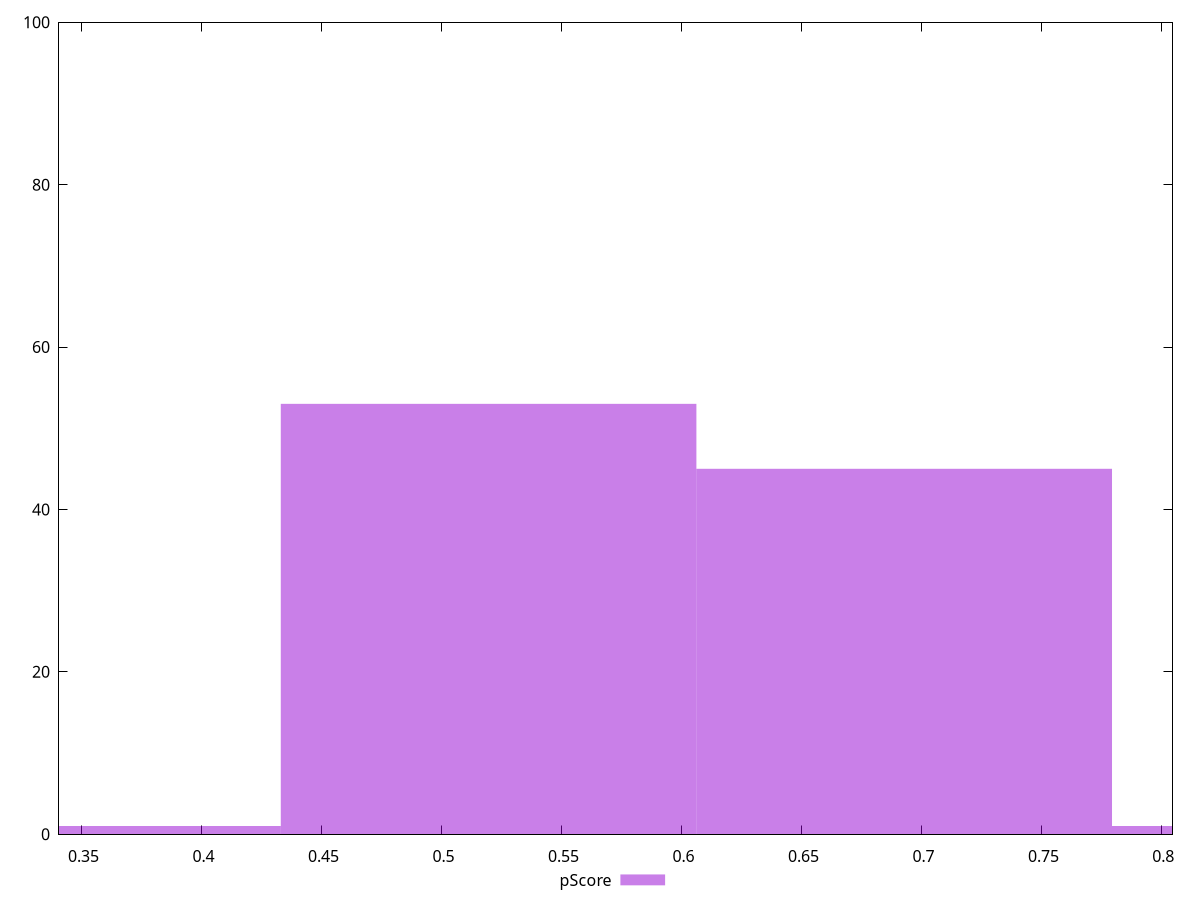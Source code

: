 reset

$pScore <<EOF
0.6928252695902863 45
0.5196189521927148 53
0.8660315869878579 1
0.34641263479514317 1
EOF

set key outside below
set boxwidth 0.17320631739757159
set xrange [0.34059036606394744:0.8046388409075695]
set yrange [0:100]
set trange [0:100]
set style fill transparent solid 0.5 noborder
set terminal svg size 640, 490 enhanced background rgb 'white'
set output "reports/report_00028_2021-02-24T12-49-42.674Z/mainthread-work-breakdown/samples/music/pScore/histogram.svg"

plot $pScore title "pScore" with boxes

reset
